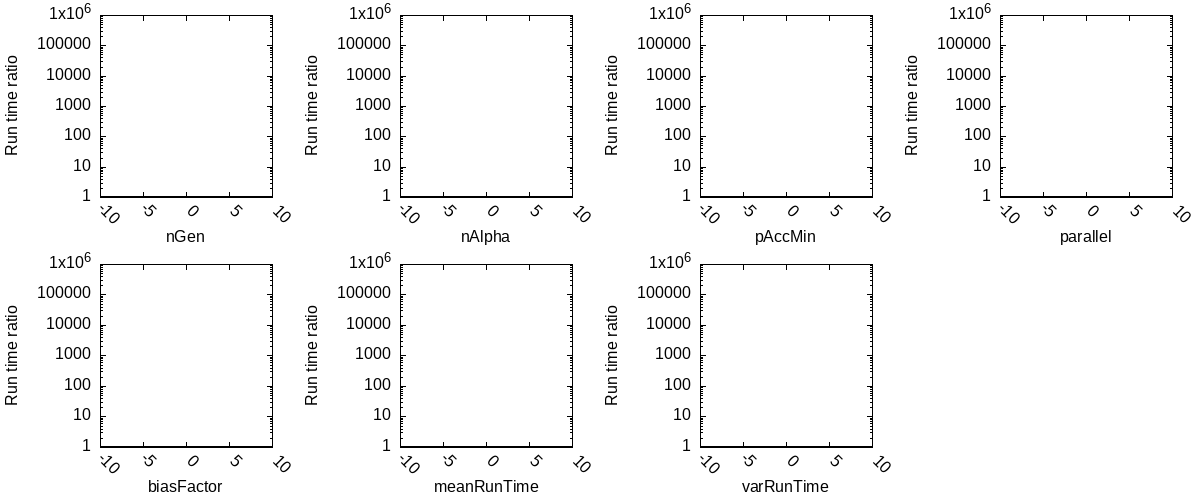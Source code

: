 output_path=ARG1
datafile=ARG2

set datafile separator ","

set terminal png truecolor size 1200,500 font ',12'
set output output_path

set key off

set multiplot layout 2,4

parameters = "nGen nAlpha pAccMin parallel biasFactor meanRunTime varRunTime"

set ylabel "Run time ratio"
set yrange [*:10 ** 6]
set log y

do for [par in parameters] {
  set xlabel par
  set xtics rotate by -45
  plot datafile using par:"compTimeRatio" with dots lc 0.8, \
       1 lc black lw 2
}

unset multiplot
